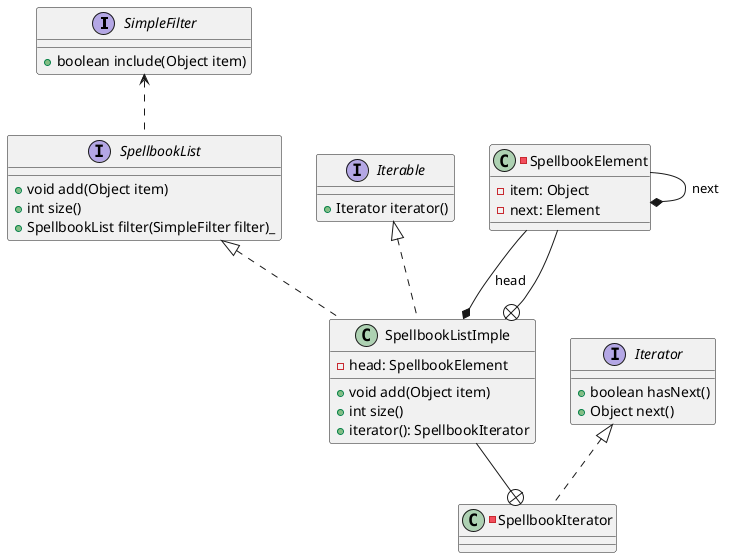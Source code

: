 @startuml
interface SimpleFilter {
	+boolean include(Object item)
}

interface Iterable {
	+Iterator iterator()
}

interface Iterator {
	+boolean hasNext()
    +Object next()
}


interface SpellbookList {
    +void add(Object item)
    +int size()
    +SpellbookList filter(SimpleFilter filter)_
}

class SpellbookListImple implements SpellbookList, Iterable {
    - head: SpellbookElement

    +void add(Object item)
    +int size()
    +iterator(): SpellbookIterator
}

-class SpellbookIterator implements Iterator {
}

-class SpellbookElement {
	-item: Object
    -next: Element
}

SpellbookElement --* SpellbookListImple : head
SpellbookElement --* SpellbookElement : next
SpellbookElement --+ SpellbookListImple
SimpleFilter <.. SpellbookList
SpellbookListImple --+ SpellbookIterator
@enduml